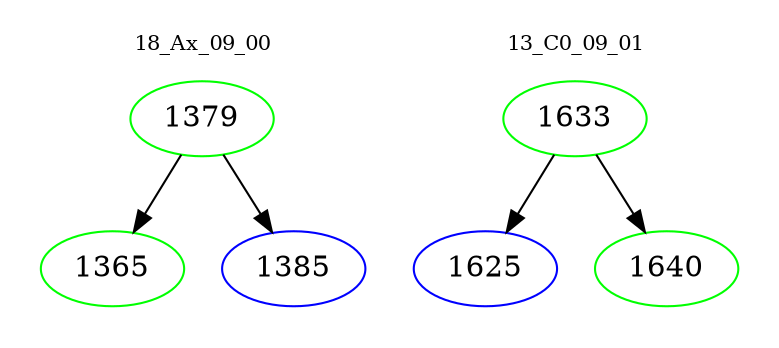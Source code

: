 digraph{
subgraph cluster_0 {
color = white
label = "18_Ax_09_00";
fontsize=10;
T0_1379 [label="1379", color="green"]
T0_1379 -> T0_1365 [color="black"]
T0_1365 [label="1365", color="green"]
T0_1379 -> T0_1385 [color="black"]
T0_1385 [label="1385", color="blue"]
}
subgraph cluster_1 {
color = white
label = "13_C0_09_01";
fontsize=10;
T1_1633 [label="1633", color="green"]
T1_1633 -> T1_1625 [color="black"]
T1_1625 [label="1625", color="blue"]
T1_1633 -> T1_1640 [color="black"]
T1_1640 [label="1640", color="green"]
}
}
